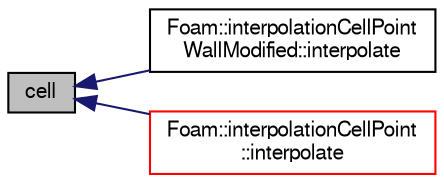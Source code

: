 digraph "cell"
{
  bgcolor="transparent";
  edge [fontname="FreeSans",fontsize="10",labelfontname="FreeSans",labelfontsize="10"];
  node [fontname="FreeSans",fontsize="10",shape=record];
  rankdir="LR";
  Node1 [label="cell",height=0.2,width=0.4,color="black", fillcolor="grey75", style="filled" fontcolor="black"];
  Node1 -> Node2 [dir="back",color="midnightblue",fontsize="10",style="solid",fontname="FreeSans"];
  Node2 [label="Foam::interpolationCellPoint\lWallModified::interpolate",height=0.2,width=0.4,color="black",URL="$a01121.html#a57fc05598ea1d34f870f07333089631d",tooltip="Interpolate field for the given cellPointWeight. "];
  Node1 -> Node3 [dir="back",color="midnightblue",fontsize="10",style="solid",fontname="FreeSans"];
  Node3 [label="Foam::interpolationCellPoint\l::interpolate",height=0.2,width=0.4,color="red",URL="$a01119.html#abc137f1878ea56b57299f529b073129a",tooltip="Interpolate field for the given cellPointWeight. "];
}
